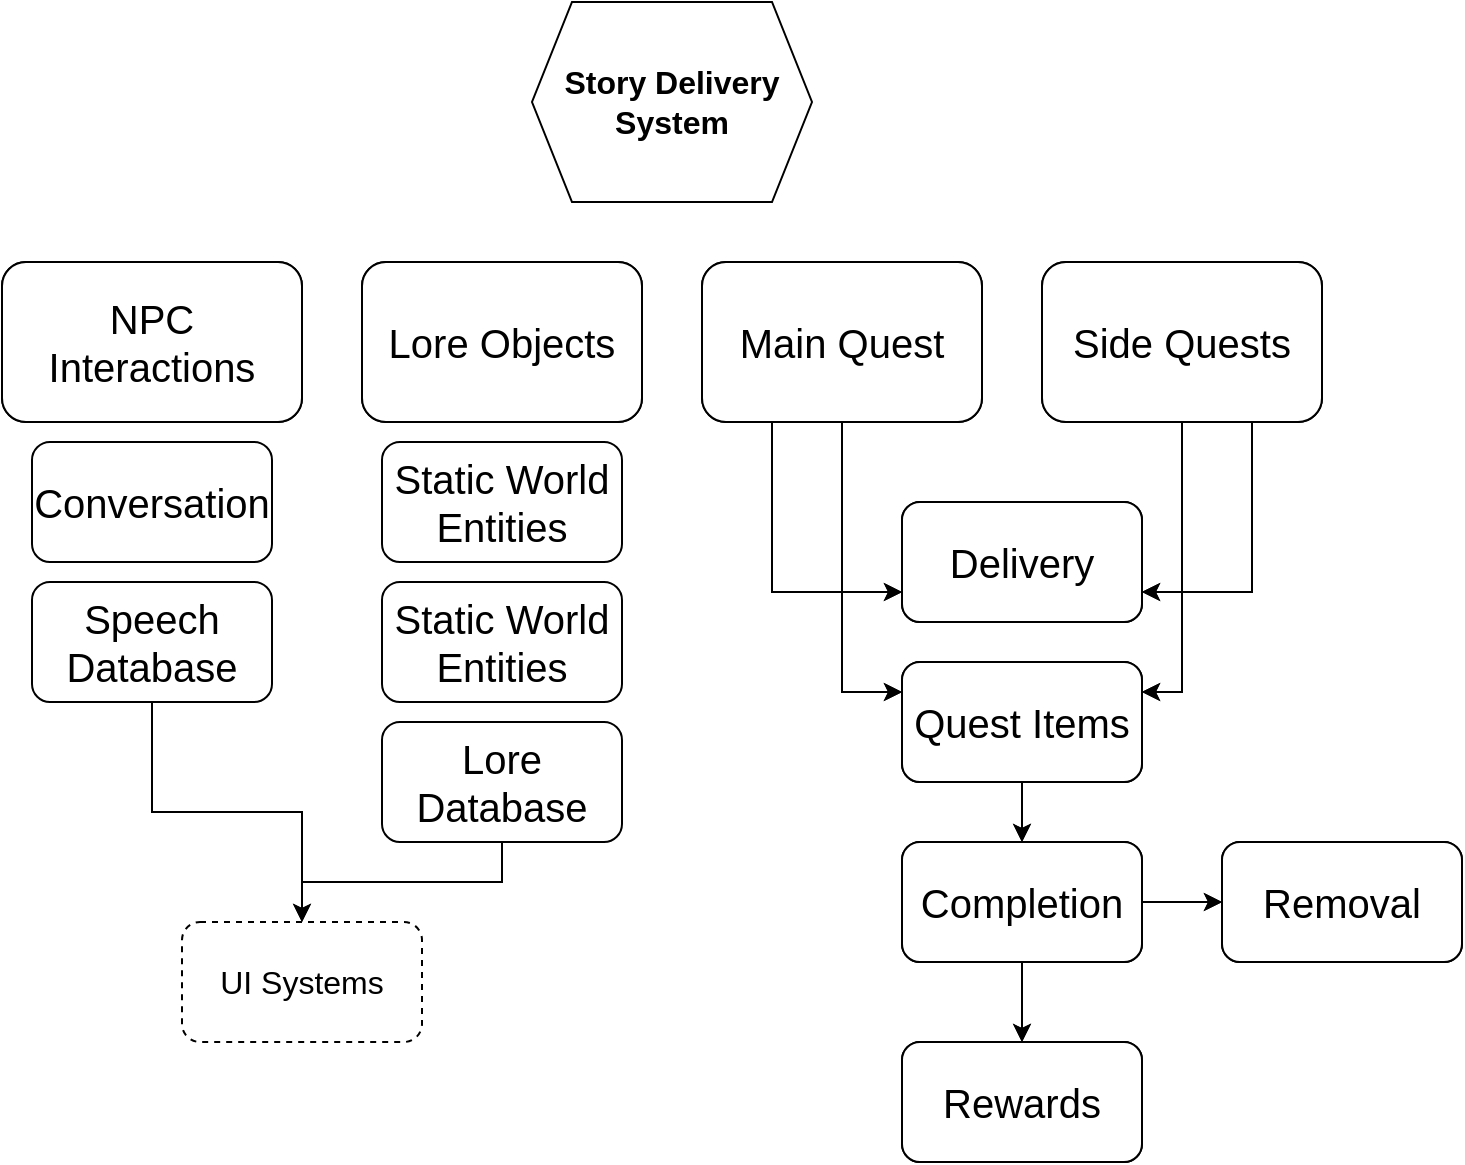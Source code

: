 <mxfile version="20.5.1" type="github">
  <diagram id="RBAdvLxjI_K_Cmruik3L" name="Page-1">
    <mxGraphModel dx="881" dy="535" grid="1" gridSize="10" guides="1" tooltips="1" connect="1" arrows="1" fold="1" page="1" pageScale="1" pageWidth="850" pageHeight="1100" math="0" shadow="0">
      <root>
        <mxCell id="0" />
        <mxCell id="1" parent="0" />
        <mxCell id="gC6-7ZVIC2RvIrLo4W6S-2" value="NPC Interactions" style="rounded=1;whiteSpace=wrap;html=1;fontSize=20;" parent="1" vertex="1">
          <mxGeometry x="90" y="150" width="150" height="80" as="geometry" />
        </mxCell>
        <mxCell id="gC6-7ZVIC2RvIrLo4W6S-3" value="Lore Objects" style="rounded=1;whiteSpace=wrap;html=1;fontSize=20;" parent="1" vertex="1">
          <mxGeometry x="270" y="150" width="140" height="80" as="geometry" />
        </mxCell>
        <mxCell id="gC6-7ZVIC2RvIrLo4W6S-15" style="edgeStyle=orthogonalEdgeStyle;rounded=0;orthogonalLoop=1;jettySize=auto;html=1;exitX=0.25;exitY=1;exitDx=0;exitDy=0;entryX=0;entryY=0.75;entryDx=0;entryDy=0;fontSize=20;" parent="1" source="gC6-7ZVIC2RvIrLo4W6S-4" target="gC6-7ZVIC2RvIrLo4W6S-13" edge="1">
          <mxGeometry relative="1" as="geometry" />
        </mxCell>
        <mxCell id="gC6-7ZVIC2RvIrLo4W6S-17" style="edgeStyle=orthogonalEdgeStyle;rounded=0;orthogonalLoop=1;jettySize=auto;html=1;exitX=0.5;exitY=1;exitDx=0;exitDy=0;entryX=0;entryY=0.25;entryDx=0;entryDy=0;fontSize=20;" parent="1" source="gC6-7ZVIC2RvIrLo4W6S-4" target="gC6-7ZVIC2RvIrLo4W6S-10" edge="1">
          <mxGeometry relative="1" as="geometry" />
        </mxCell>
        <mxCell id="gC6-7ZVIC2RvIrLo4W6S-4" value="Main Quest" style="rounded=1;whiteSpace=wrap;html=1;fontSize=20;" parent="1" vertex="1">
          <mxGeometry x="440" y="150" width="140" height="80" as="geometry" />
        </mxCell>
        <mxCell id="gC6-7ZVIC2RvIrLo4W6S-16" style="edgeStyle=orthogonalEdgeStyle;rounded=0;orthogonalLoop=1;jettySize=auto;html=1;exitX=0.75;exitY=1;exitDx=0;exitDy=0;entryX=1;entryY=0.75;entryDx=0;entryDy=0;fontSize=20;" parent="1" source="gC6-7ZVIC2RvIrLo4W6S-5" target="gC6-7ZVIC2RvIrLo4W6S-13" edge="1">
          <mxGeometry relative="1" as="geometry" />
        </mxCell>
        <mxCell id="gC6-7ZVIC2RvIrLo4W6S-18" style="edgeStyle=orthogonalEdgeStyle;rounded=0;orthogonalLoop=1;jettySize=auto;html=1;exitX=0.5;exitY=1;exitDx=0;exitDy=0;entryX=1;entryY=0.25;entryDx=0;entryDy=0;fontSize=20;" parent="1" source="gC6-7ZVIC2RvIrLo4W6S-5" target="gC6-7ZVIC2RvIrLo4W6S-10" edge="1">
          <mxGeometry relative="1" as="geometry" />
        </mxCell>
        <mxCell id="gC6-7ZVIC2RvIrLo4W6S-5" value="Side Quests" style="rounded=1;whiteSpace=wrap;html=1;fontSize=20;" parent="1" vertex="1">
          <mxGeometry x="610" y="150" width="140" height="80" as="geometry" />
        </mxCell>
        <mxCell id="gC6-7ZVIC2RvIrLo4W6S-9" value="Static World&lt;br&gt;Entities" style="rounded=1;whiteSpace=wrap;html=1;fontSize=20;" parent="1" vertex="1">
          <mxGeometry x="280" y="310" width="120" height="60" as="geometry" />
        </mxCell>
        <mxCell id="gC6-7ZVIC2RvIrLo4W6S-25" style="edgeStyle=orthogonalEdgeStyle;rounded=0;orthogonalLoop=1;jettySize=auto;html=1;exitX=0.5;exitY=1;exitDx=0;exitDy=0;entryX=0.5;entryY=0;entryDx=0;entryDy=0;fontSize=20;" parent="1" source="gC6-7ZVIC2RvIrLo4W6S-10" target="gC6-7ZVIC2RvIrLo4W6S-24" edge="1">
          <mxGeometry relative="1" as="geometry" />
        </mxCell>
        <mxCell id="gC6-7ZVIC2RvIrLo4W6S-10" value="Quest Items" style="rounded=1;whiteSpace=wrap;html=1;fontSize=20;" parent="1" vertex="1">
          <mxGeometry x="540" y="350" width="120" height="60" as="geometry" />
        </mxCell>
        <mxCell id="gC6-7ZVIC2RvIrLo4W6S-13" value="Delivery" style="rounded=1;whiteSpace=wrap;html=1;fontSize=20;" parent="1" vertex="1">
          <mxGeometry x="540" y="270" width="120" height="60" as="geometry" />
        </mxCell>
        <mxCell id="gC6-7ZVIC2RvIrLo4W6S-27" style="edgeStyle=orthogonalEdgeStyle;rounded=0;orthogonalLoop=1;jettySize=auto;html=1;exitX=0.5;exitY=1;exitDx=0;exitDy=0;entryX=0.5;entryY=0;entryDx=0;entryDy=0;fontSize=20;" parent="1" source="gC6-7ZVIC2RvIrLo4W6S-24" target="gC6-7ZVIC2RvIrLo4W6S-26" edge="1">
          <mxGeometry relative="1" as="geometry" />
        </mxCell>
        <mxCell id="gC6-7ZVIC2RvIrLo4W6S-29" style="edgeStyle=orthogonalEdgeStyle;rounded=0;orthogonalLoop=1;jettySize=auto;html=1;exitX=1;exitY=0.5;exitDx=0;exitDy=0;entryX=0;entryY=0.5;entryDx=0;entryDy=0;fontSize=20;" parent="1" source="gC6-7ZVIC2RvIrLo4W6S-24" target="gC6-7ZVIC2RvIrLo4W6S-28" edge="1">
          <mxGeometry relative="1" as="geometry" />
        </mxCell>
        <mxCell id="gC6-7ZVIC2RvIrLo4W6S-24" value="Completion" style="rounded=1;whiteSpace=wrap;html=1;fontSize=20;" parent="1" vertex="1">
          <mxGeometry x="540" y="440" width="120" height="60" as="geometry" />
        </mxCell>
        <mxCell id="gC6-7ZVIC2RvIrLo4W6S-26" value="Rewards" style="rounded=1;whiteSpace=wrap;html=1;fontSize=20;" parent="1" vertex="1">
          <mxGeometry x="540" y="540" width="120" height="60" as="geometry" />
        </mxCell>
        <mxCell id="gC6-7ZVIC2RvIrLo4W6S-28" value="Removal" style="rounded=1;whiteSpace=wrap;html=1;fontSize=20;" parent="1" vertex="1">
          <mxGeometry x="700" y="440" width="120" height="60" as="geometry" />
        </mxCell>
        <mxCell id="gC6-7ZVIC2RvIrLo4W6S-38" style="fontSize=10;" parent="1" />
        <mxCell id="gC6-7ZVIC2RvIrLo4W6S-41" value="NPC Interactions" style="rounded=1;whiteSpace=wrap;html=1;fontSize=20;" parent="gC6-7ZVIC2RvIrLo4W6S-38" vertex="1">
          <mxGeometry x="90" y="150" width="150" height="80" as="geometry" />
        </mxCell>
        <mxCell id="gC6-7ZVIC2RvIrLo4W6S-43" value="Lore Objects" style="rounded=1;whiteSpace=wrap;html=1;fontSize=20;" parent="gC6-7ZVIC2RvIrLo4W6S-38" vertex="1">
          <mxGeometry x="270" y="150" width="140" height="80" as="geometry" />
        </mxCell>
        <mxCell id="gC6-7ZVIC2RvIrLo4W6S-44" style="edgeStyle=orthogonalEdgeStyle;rounded=0;orthogonalLoop=1;jettySize=auto;html=1;exitX=0.25;exitY=1;exitDx=0;exitDy=0;entryX=0;entryY=0.75;entryDx=0;entryDy=0;fontSize=20;" parent="gC6-7ZVIC2RvIrLo4W6S-38" source="gC6-7ZVIC2RvIrLo4W6S-46" target="gC6-7ZVIC2RvIrLo4W6S-60" edge="1">
          <mxGeometry relative="1" as="geometry" />
        </mxCell>
        <mxCell id="gC6-7ZVIC2RvIrLo4W6S-45" style="edgeStyle=orthogonalEdgeStyle;rounded=0;orthogonalLoop=1;jettySize=auto;html=1;exitX=0.5;exitY=1;exitDx=0;exitDy=0;entryX=0;entryY=0.25;entryDx=0;entryDy=0;fontSize=20;" parent="gC6-7ZVIC2RvIrLo4W6S-38" source="gC6-7ZVIC2RvIrLo4W6S-46" target="gC6-7ZVIC2RvIrLo4W6S-55" edge="1">
          <mxGeometry relative="1" as="geometry" />
        </mxCell>
        <mxCell id="gC6-7ZVIC2RvIrLo4W6S-46" value="Main Quest" style="rounded=1;whiteSpace=wrap;html=1;fontSize=20;" parent="gC6-7ZVIC2RvIrLo4W6S-38" vertex="1">
          <mxGeometry x="440" y="150" width="140" height="80" as="geometry" />
        </mxCell>
        <mxCell id="gC6-7ZVIC2RvIrLo4W6S-47" style="edgeStyle=orthogonalEdgeStyle;rounded=0;orthogonalLoop=1;jettySize=auto;html=1;exitX=0.75;exitY=1;exitDx=0;exitDy=0;entryX=1;entryY=0.75;entryDx=0;entryDy=0;fontSize=20;" parent="gC6-7ZVIC2RvIrLo4W6S-38" source="gC6-7ZVIC2RvIrLo4W6S-49" target="gC6-7ZVIC2RvIrLo4W6S-60" edge="1">
          <mxGeometry relative="1" as="geometry" />
        </mxCell>
        <mxCell id="gC6-7ZVIC2RvIrLo4W6S-48" style="edgeStyle=orthogonalEdgeStyle;rounded=0;orthogonalLoop=1;jettySize=auto;html=1;exitX=0.5;exitY=1;exitDx=0;exitDy=0;entryX=1;entryY=0.25;entryDx=0;entryDy=0;fontSize=20;" parent="gC6-7ZVIC2RvIrLo4W6S-38" source="gC6-7ZVIC2RvIrLo4W6S-49" target="gC6-7ZVIC2RvIrLo4W6S-55" edge="1">
          <mxGeometry relative="1" as="geometry" />
        </mxCell>
        <mxCell id="gC6-7ZVIC2RvIrLo4W6S-49" value="Side Quests" style="rounded=1;whiteSpace=wrap;html=1;fontSize=20;" parent="gC6-7ZVIC2RvIrLo4W6S-38" vertex="1">
          <mxGeometry x="610" y="150" width="140" height="80" as="geometry" />
        </mxCell>
        <mxCell id="gC6-7ZVIC2RvIrLo4W6S-51" value="Conversation" style="rounded=1;whiteSpace=wrap;html=1;fontSize=20;" parent="gC6-7ZVIC2RvIrLo4W6S-38" vertex="1">
          <mxGeometry x="105" y="240" width="120" height="60" as="geometry" />
        </mxCell>
        <mxCell id="gC6-7ZVIC2RvIrLo4W6S-53" value="Static World&lt;br&gt;Entities" style="rounded=1;whiteSpace=wrap;html=1;fontSize=20;" parent="gC6-7ZVIC2RvIrLo4W6S-38" vertex="1">
          <mxGeometry x="280" y="240" width="120" height="60" as="geometry" />
        </mxCell>
        <mxCell id="gC6-7ZVIC2RvIrLo4W6S-54" style="edgeStyle=orthogonalEdgeStyle;rounded=0;orthogonalLoop=1;jettySize=auto;html=1;exitX=0.5;exitY=1;exitDx=0;exitDy=0;entryX=0.5;entryY=0;entryDx=0;entryDy=0;fontSize=20;" parent="gC6-7ZVIC2RvIrLo4W6S-38" source="gC6-7ZVIC2RvIrLo4W6S-55" target="gC6-7ZVIC2RvIrLo4W6S-63" edge="1">
          <mxGeometry relative="1" as="geometry" />
        </mxCell>
        <mxCell id="gC6-7ZVIC2RvIrLo4W6S-55" value="Quest Items" style="rounded=1;whiteSpace=wrap;html=1;fontSize=20;" parent="gC6-7ZVIC2RvIrLo4W6S-38" vertex="1">
          <mxGeometry x="540" y="350" width="120" height="60" as="geometry" />
        </mxCell>
        <mxCell id="gC6-7ZVIC2RvIrLo4W6S-57" value="Lore Database" style="rounded=1;whiteSpace=wrap;html=1;fontSize=20;" parent="gC6-7ZVIC2RvIrLo4W6S-38" vertex="1">
          <mxGeometry x="280" y="380" width="120" height="60" as="geometry" />
        </mxCell>
        <mxCell id="gC6-7ZVIC2RvIrLo4W6S-59" value="Speech&lt;br&gt;Database" style="rounded=1;whiteSpace=wrap;html=1;fontSize=20;" parent="gC6-7ZVIC2RvIrLo4W6S-38" vertex="1">
          <mxGeometry x="105" y="310" width="120" height="60" as="geometry" />
        </mxCell>
        <mxCell id="gC6-7ZVIC2RvIrLo4W6S-60" value="Delivery" style="rounded=1;whiteSpace=wrap;html=1;fontSize=20;" parent="gC6-7ZVIC2RvIrLo4W6S-38" vertex="1">
          <mxGeometry x="540" y="270" width="120" height="60" as="geometry" />
        </mxCell>
        <mxCell id="gC6-7ZVIC2RvIrLo4W6S-61" style="edgeStyle=orthogonalEdgeStyle;rounded=0;orthogonalLoop=1;jettySize=auto;html=1;exitX=0.5;exitY=1;exitDx=0;exitDy=0;entryX=0.5;entryY=0;entryDx=0;entryDy=0;fontSize=20;" parent="gC6-7ZVIC2RvIrLo4W6S-38" source="gC6-7ZVIC2RvIrLo4W6S-63" target="gC6-7ZVIC2RvIrLo4W6S-64" edge="1">
          <mxGeometry relative="1" as="geometry" />
        </mxCell>
        <mxCell id="gC6-7ZVIC2RvIrLo4W6S-62" style="edgeStyle=orthogonalEdgeStyle;rounded=0;orthogonalLoop=1;jettySize=auto;html=1;exitX=1;exitY=0.5;exitDx=0;exitDy=0;entryX=0;entryY=0.5;entryDx=0;entryDy=0;fontSize=20;" parent="gC6-7ZVIC2RvIrLo4W6S-38" source="gC6-7ZVIC2RvIrLo4W6S-63" target="gC6-7ZVIC2RvIrLo4W6S-65" edge="1">
          <mxGeometry relative="1" as="geometry" />
        </mxCell>
        <mxCell id="gC6-7ZVIC2RvIrLo4W6S-63" value="Completion" style="rounded=1;whiteSpace=wrap;html=1;fontSize=20;" parent="gC6-7ZVIC2RvIrLo4W6S-38" vertex="1">
          <mxGeometry x="540" y="440" width="120" height="60" as="geometry" />
        </mxCell>
        <mxCell id="gC6-7ZVIC2RvIrLo4W6S-64" value="Rewards" style="rounded=1;whiteSpace=wrap;html=1;fontSize=20;" parent="gC6-7ZVIC2RvIrLo4W6S-38" vertex="1">
          <mxGeometry x="540" y="540" width="120" height="60" as="geometry" />
        </mxCell>
        <mxCell id="gC6-7ZVIC2RvIrLo4W6S-65" value="Removal" style="rounded=1;whiteSpace=wrap;html=1;fontSize=20;" parent="gC6-7ZVIC2RvIrLo4W6S-38" vertex="1">
          <mxGeometry x="700" y="440" width="120" height="60" as="geometry" />
        </mxCell>
        <mxCell id="lje5N1oaN9F28Hz4v_3L-5" value="&lt;b style=&quot;font-size: 16px;&quot;&gt;Story Delivery&lt;br&gt;System&lt;/b&gt;" style="shape=hexagon;perimeter=hexagonPerimeter2;whiteSpace=wrap;html=1;fixedSize=1;fontSize=10;" vertex="1" parent="1">
          <mxGeometry x="355" y="20" width="140" height="100" as="geometry" />
        </mxCell>
        <mxCell id="lje5N1oaN9F28Hz4v_3L-6" value="UI Systems" style="rounded=1;whiteSpace=wrap;html=1;fontSize=16;dashed=1;" vertex="1" parent="1">
          <mxGeometry x="180" y="480" width="120" height="60" as="geometry" />
        </mxCell>
        <mxCell id="lje5N1oaN9F28Hz4v_3L-7" style="edgeStyle=orthogonalEdgeStyle;rounded=0;orthogonalLoop=1;jettySize=auto;html=1;exitX=0.5;exitY=1;exitDx=0;exitDy=0;entryX=0.5;entryY=0;entryDx=0;entryDy=0;fontSize=16;" edge="1" parent="1" source="gC6-7ZVIC2RvIrLo4W6S-57" target="lje5N1oaN9F28Hz4v_3L-6">
          <mxGeometry relative="1" as="geometry" />
        </mxCell>
        <mxCell id="lje5N1oaN9F28Hz4v_3L-10" style="edgeStyle=orthogonalEdgeStyle;rounded=0;orthogonalLoop=1;jettySize=auto;html=1;exitX=0.5;exitY=1;exitDx=0;exitDy=0;entryX=0.5;entryY=0;entryDx=0;entryDy=0;fontSize=16;" edge="1" parent="1" source="gC6-7ZVIC2RvIrLo4W6S-59" target="lje5N1oaN9F28Hz4v_3L-6">
          <mxGeometry relative="1" as="geometry" />
        </mxCell>
      </root>
    </mxGraphModel>
  </diagram>
</mxfile>

